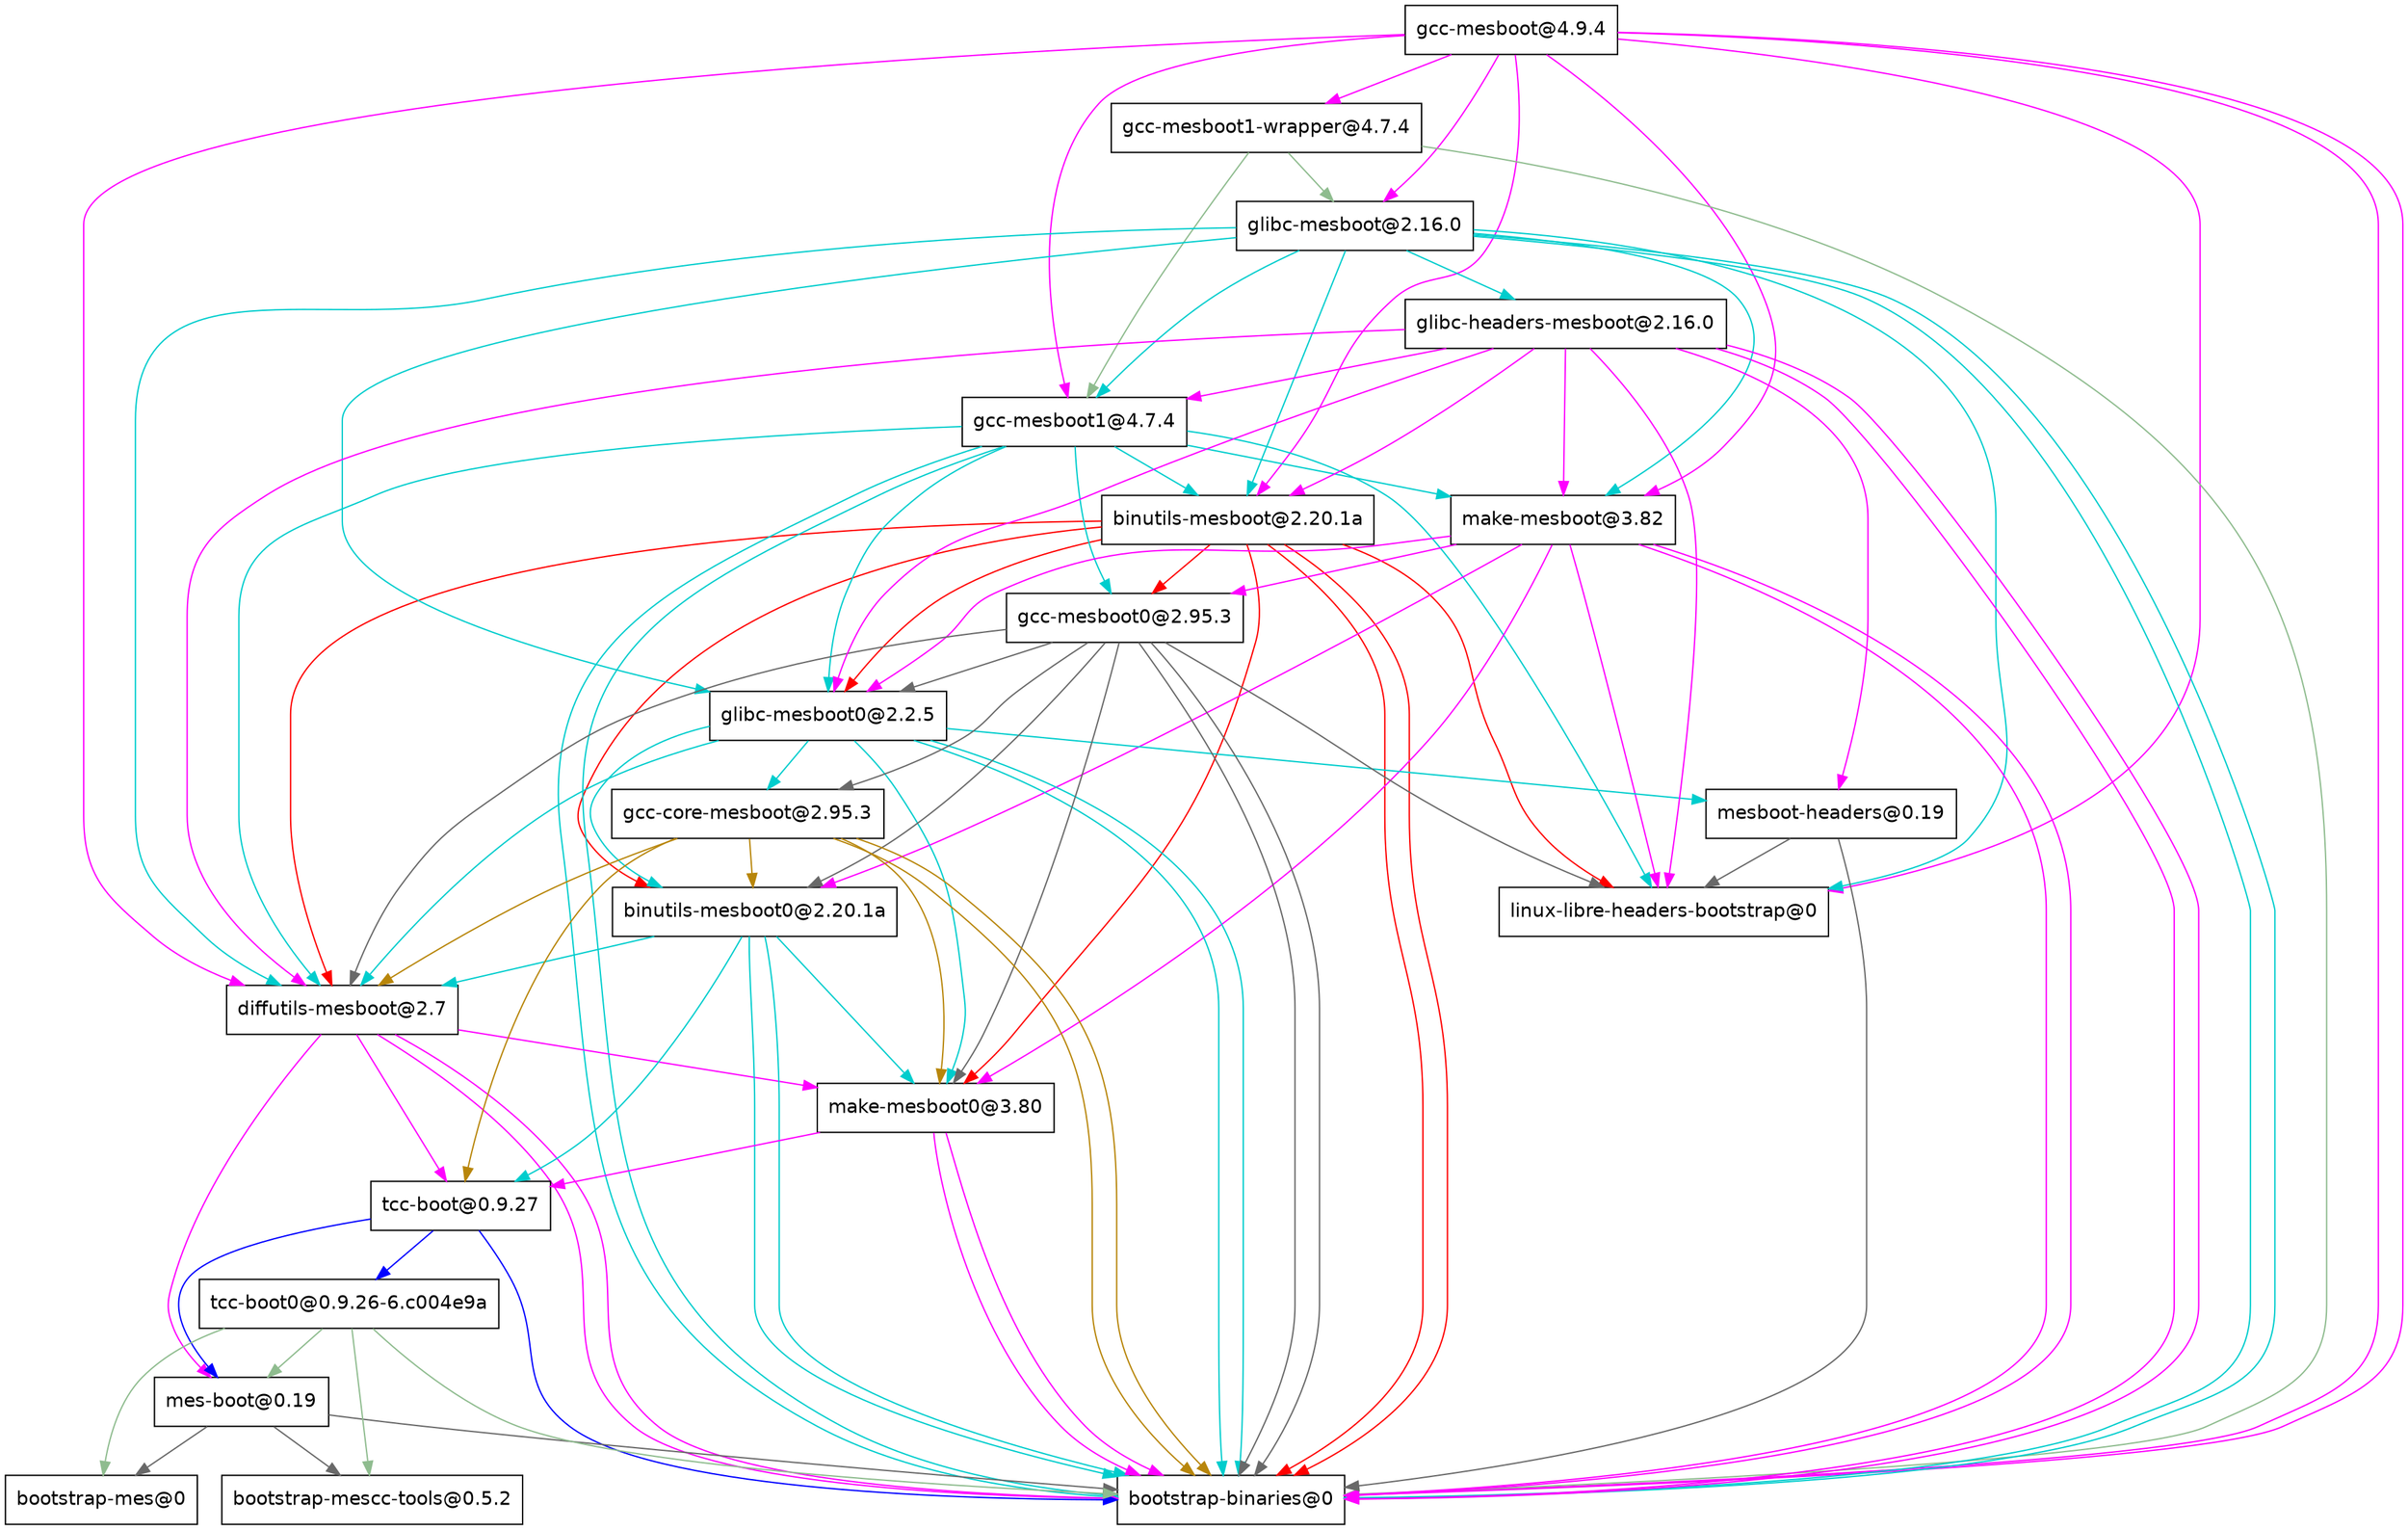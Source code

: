 digraph "Guix bag" {
  "/gnu/store/yyhvgy169sksvcs4mycmnxyl0za465sj-gcc-mesboot-4.9.4.drv" [label = "gcc-mesboot@4.9.4", shape = box, fontname = Helvetica];
  "/gnu/store/yyhvgy169sksvcs4mycmnxyl0za465sj-gcc-mesboot-4.9.4.drv" -> "/gnu/store/rs1ggdq6bmzgjfkfqmkd6a6cxr9437v4-binutils-mesboot-2.20.1a.drv" [color = magenta];
  "/gnu/store/yyhvgy169sksvcs4mycmnxyl0za465sj-gcc-mesboot-4.9.4.drv" -> "/gnu/store/j1kj1qmiv3rg88679bzxxbapgk8gn2qc-gcc-mesboot1-wrapper-4.7.4.drv" [color = magenta];
  "/gnu/store/yyhvgy169sksvcs4mycmnxyl0za465sj-gcc-mesboot-4.9.4.drv" -> "/gnu/store/snivnh2vwkdq9iyim060k5bca3arkmd7-gcc-mesboot1-4.7.4.drv" [color = magenta];
  "/gnu/store/yyhvgy169sksvcs4mycmnxyl0za465sj-gcc-mesboot-4.9.4.drv" -> "/gnu/store/k0c7r9bfmc6a0ji6kl4gfhlppwlzb013-glibc-mesboot-2.16.0.drv" [color = magenta];
  "/gnu/store/yyhvgy169sksvcs4mycmnxyl0za465sj-gcc-mesboot-4.9.4.drv" -> "/gnu/store/sflg089rcki77ay6p1d9p0k1d4g7yni4-bootstrap-binaries-0.drv" [color = magenta];
  "/gnu/store/yyhvgy169sksvcs4mycmnxyl0za465sj-gcc-mesboot-4.9.4.drv" -> "/gnu/store/sflg089rcki77ay6p1d9p0k1d4g7yni4-bootstrap-binaries-0.drv" [color = magenta];
  "/gnu/store/yyhvgy169sksvcs4mycmnxyl0za465sj-gcc-mesboot-4.9.4.drv" -> "/gnu/store/jjhwiiqy26bbz8ljil49j13mw2d60ja1-diffutils-mesboot-2.7.drv" [color = magenta];
  "/gnu/store/yyhvgy169sksvcs4mycmnxyl0za465sj-gcc-mesboot-4.9.4.drv" -> "/gnu/store/ffmmqdgq7wicc3z0xlj9b3w1i9g1z4r1-linux-libre-headers-bootstrap-0.drv" [color = magenta];
  "/gnu/store/yyhvgy169sksvcs4mycmnxyl0za465sj-gcc-mesboot-4.9.4.drv" -> "/gnu/store/m5wqnh0ap50npqy2bivn4b907jqiwfyn-make-mesboot-3.82.drv" [color = magenta];
  "/gnu/store/rs1ggdq6bmzgjfkfqmkd6a6cxr9437v4-binutils-mesboot-2.20.1a.drv" [label = "binutils-mesboot@2.20.1a", shape = box, fontname = Helvetica];
  "/gnu/store/rs1ggdq6bmzgjfkfqmkd6a6cxr9437v4-binutils-mesboot-2.20.1a.drv" -> "/gnu/store/hb7v0ngmiq8097cr5h019qlhixwyfbgn-binutils-mesboot0-2.20.1a.drv" [color = red];
  "/gnu/store/rs1ggdq6bmzgjfkfqmkd6a6cxr9437v4-binutils-mesboot-2.20.1a.drv" -> "/gnu/store/b3znapqr1bjvy35ck6w9g8q18i7azw1a-glibc-mesboot0-2.2.5.drv" [color = red];
  "/gnu/store/rs1ggdq6bmzgjfkfqmkd6a6cxr9437v4-binutils-mesboot-2.20.1a.drv" -> "/gnu/store/0nl531x2qxvhq4rsmjb5w6689f1i9s3b-gcc-mesboot0-2.95.3.drv" [color = red];
  "/gnu/store/rs1ggdq6bmzgjfkfqmkd6a6cxr9437v4-binutils-mesboot-2.20.1a.drv" -> "/gnu/store/sflg089rcki77ay6p1d9p0k1d4g7yni4-bootstrap-binaries-0.drv" [color = red];
  "/gnu/store/rs1ggdq6bmzgjfkfqmkd6a6cxr9437v4-binutils-mesboot-2.20.1a.drv" -> "/gnu/store/sflg089rcki77ay6p1d9p0k1d4g7yni4-bootstrap-binaries-0.drv" [color = red];
  "/gnu/store/rs1ggdq6bmzgjfkfqmkd6a6cxr9437v4-binutils-mesboot-2.20.1a.drv" -> "/gnu/store/jjhwiiqy26bbz8ljil49j13mw2d60ja1-diffutils-mesboot-2.7.drv" [color = red];
  "/gnu/store/rs1ggdq6bmzgjfkfqmkd6a6cxr9437v4-binutils-mesboot-2.20.1a.drv" -> "/gnu/store/ffmmqdgq7wicc3z0xlj9b3w1i9g1z4r1-linux-libre-headers-bootstrap-0.drv" [color = red];
  "/gnu/store/rs1ggdq6bmzgjfkfqmkd6a6cxr9437v4-binutils-mesboot-2.20.1a.drv" -> "/gnu/store/y12rm6j4zb71d7rfm05lp5zsgk3rwx4g-make-mesboot0-3.80.drv" [color = red];
  "/gnu/store/hb7v0ngmiq8097cr5h019qlhixwyfbgn-binutils-mesboot0-2.20.1a.drv" [label = "binutils-mesboot0@2.20.1a", shape = box, fontname = Helvetica];
  "/gnu/store/hb7v0ngmiq8097cr5h019qlhixwyfbgn-binutils-mesboot0-2.20.1a.drv" -> "/gnu/store/a1ff309vviqfm73py9hnssz66ihyl16c-tcc-boot-0.9.27.drv" [color = cyan3];
  "/gnu/store/hb7v0ngmiq8097cr5h019qlhixwyfbgn-binutils-mesboot0-2.20.1a.drv" -> "/gnu/store/sflg089rcki77ay6p1d9p0k1d4g7yni4-bootstrap-binaries-0.drv" [color = cyan3];
  "/gnu/store/hb7v0ngmiq8097cr5h019qlhixwyfbgn-binutils-mesboot0-2.20.1a.drv" -> "/gnu/store/sflg089rcki77ay6p1d9p0k1d4g7yni4-bootstrap-binaries-0.drv" [color = cyan3];
  "/gnu/store/hb7v0ngmiq8097cr5h019qlhixwyfbgn-binutils-mesboot0-2.20.1a.drv" -> "/gnu/store/jjhwiiqy26bbz8ljil49j13mw2d60ja1-diffutils-mesboot-2.7.drv" [color = cyan3];
  "/gnu/store/hb7v0ngmiq8097cr5h019qlhixwyfbgn-binutils-mesboot0-2.20.1a.drv" -> "/gnu/store/y12rm6j4zb71d7rfm05lp5zsgk3rwx4g-make-mesboot0-3.80.drv" [color = cyan3];
  "/gnu/store/a1ff309vviqfm73py9hnssz66ihyl16c-tcc-boot-0.9.27.drv" [label = "tcc-boot@0.9.27", shape = box, fontname = Helvetica];
  "/gnu/store/a1ff309vviqfm73py9hnssz66ihyl16c-tcc-boot-0.9.27.drv" -> "/gnu/store/ba3vgwp3ins7v31g38f7wn0y2wknxbbi-mes-boot-0.19.drv" [color = blue];
  "/gnu/store/a1ff309vviqfm73py9hnssz66ihyl16c-tcc-boot-0.9.27.drv" -> "/gnu/store/3l18gnbldwrkyzgxf9rl0vc3gqgs6vkc-tcc-boot0-0.9.26-6.c004e9a.drv" [color = blue];
  "/gnu/store/a1ff309vviqfm73py9hnssz66ihyl16c-tcc-boot-0.9.27.drv" -> "/gnu/store/sflg089rcki77ay6p1d9p0k1d4g7yni4-bootstrap-binaries-0.drv" [color = blue];
  "/gnu/store/ba3vgwp3ins7v31g38f7wn0y2wknxbbi-mes-boot-0.19.drv" [label = "mes-boot@0.19", shape = box, fontname = Helvetica];
  "/gnu/store/ba3vgwp3ins7v31g38f7wn0y2wknxbbi-mes-boot-0.19.drv" -> "/gnu/store/hyvpkk62xhr6blxmrd0s4cam40n48450-bootstrap-mescc-tools-0.5.2.drv" [color = dimgrey];
  "/gnu/store/ba3vgwp3ins7v31g38f7wn0y2wknxbbi-mes-boot-0.19.drv" -> "/gnu/store/sflg089rcki77ay6p1d9p0k1d4g7yni4-bootstrap-binaries-0.drv" [color = dimgrey];
  "/gnu/store/ba3vgwp3ins7v31g38f7wn0y2wknxbbi-mes-boot-0.19.drv" -> "/gnu/store/z4vssfndi1la67dvadsb4fv85rx5zig0-bootstrap-mes-0.drv" [color = dimgrey];
  "/gnu/store/hyvpkk62xhr6blxmrd0s4cam40n48450-bootstrap-mescc-tools-0.5.2.drv" [label = "bootstrap-mescc-tools@0.5.2", shape = box, fontname = Helvetica];
  "/gnu/store/sflg089rcki77ay6p1d9p0k1d4g7yni4-bootstrap-binaries-0.drv" [label = "bootstrap-binaries@0", shape = box, fontname = Helvetica];
  "/gnu/store/z4vssfndi1la67dvadsb4fv85rx5zig0-bootstrap-mes-0.drv" [label = "bootstrap-mes@0", shape = box, fontname = Helvetica];
  "/gnu/store/3l18gnbldwrkyzgxf9rl0vc3gqgs6vkc-tcc-boot0-0.9.26-6.c004e9a.drv" [label = "tcc-boot0@0.9.26-6.c004e9a", shape = box, fontname = Helvetica];
  "/gnu/store/3l18gnbldwrkyzgxf9rl0vc3gqgs6vkc-tcc-boot0-0.9.26-6.c004e9a.drv" -> "/gnu/store/ba3vgwp3ins7v31g38f7wn0y2wknxbbi-mes-boot-0.19.drv" [color = darkseagreen];
  "/gnu/store/3l18gnbldwrkyzgxf9rl0vc3gqgs6vkc-tcc-boot0-0.9.26-6.c004e9a.drv" -> "/gnu/store/hyvpkk62xhr6blxmrd0s4cam40n48450-bootstrap-mescc-tools-0.5.2.drv" [color = darkseagreen];
  "/gnu/store/3l18gnbldwrkyzgxf9rl0vc3gqgs6vkc-tcc-boot0-0.9.26-6.c004e9a.drv" -> "/gnu/store/sflg089rcki77ay6p1d9p0k1d4g7yni4-bootstrap-binaries-0.drv" [color = darkseagreen];
  "/gnu/store/3l18gnbldwrkyzgxf9rl0vc3gqgs6vkc-tcc-boot0-0.9.26-6.c004e9a.drv" -> "/gnu/store/z4vssfndi1la67dvadsb4fv85rx5zig0-bootstrap-mes-0.drv" [color = darkseagreen];
  "/gnu/store/jjhwiiqy26bbz8ljil49j13mw2d60ja1-diffutils-mesboot-2.7.drv" [label = "diffutils-mesboot@2.7", shape = box, fontname = Helvetica];
  "/gnu/store/jjhwiiqy26bbz8ljil49j13mw2d60ja1-diffutils-mesboot-2.7.drv" -> "/gnu/store/ba3vgwp3ins7v31g38f7wn0y2wknxbbi-mes-boot-0.19.drv" [color = magenta];
  "/gnu/store/jjhwiiqy26bbz8ljil49j13mw2d60ja1-diffutils-mesboot-2.7.drv" -> "/gnu/store/a1ff309vviqfm73py9hnssz66ihyl16c-tcc-boot-0.9.27.drv" [color = magenta];
  "/gnu/store/jjhwiiqy26bbz8ljil49j13mw2d60ja1-diffutils-mesboot-2.7.drv" -> "/gnu/store/sflg089rcki77ay6p1d9p0k1d4g7yni4-bootstrap-binaries-0.drv" [color = magenta];
  "/gnu/store/jjhwiiqy26bbz8ljil49j13mw2d60ja1-diffutils-mesboot-2.7.drv" -> "/gnu/store/sflg089rcki77ay6p1d9p0k1d4g7yni4-bootstrap-binaries-0.drv" [color = magenta];
  "/gnu/store/jjhwiiqy26bbz8ljil49j13mw2d60ja1-diffutils-mesboot-2.7.drv" -> "/gnu/store/y12rm6j4zb71d7rfm05lp5zsgk3rwx4g-make-mesboot0-3.80.drv" [color = magenta];
  "/gnu/store/y12rm6j4zb71d7rfm05lp5zsgk3rwx4g-make-mesboot0-3.80.drv" [label = "make-mesboot0@3.80", shape = box, fontname = Helvetica];
  "/gnu/store/y12rm6j4zb71d7rfm05lp5zsgk3rwx4g-make-mesboot0-3.80.drv" -> "/gnu/store/a1ff309vviqfm73py9hnssz66ihyl16c-tcc-boot-0.9.27.drv" [color = magenta];
  "/gnu/store/y12rm6j4zb71d7rfm05lp5zsgk3rwx4g-make-mesboot0-3.80.drv" -> "/gnu/store/sflg089rcki77ay6p1d9p0k1d4g7yni4-bootstrap-binaries-0.drv" [color = magenta];
  "/gnu/store/y12rm6j4zb71d7rfm05lp5zsgk3rwx4g-make-mesboot0-3.80.drv" -> "/gnu/store/sflg089rcki77ay6p1d9p0k1d4g7yni4-bootstrap-binaries-0.drv" [color = magenta];
  "/gnu/store/b3znapqr1bjvy35ck6w9g8q18i7azw1a-glibc-mesboot0-2.2.5.drv" [label = "glibc-mesboot0@2.2.5", shape = box, fontname = Helvetica];
  "/gnu/store/b3znapqr1bjvy35ck6w9g8q18i7azw1a-glibc-mesboot0-2.2.5.drv" -> "/gnu/store/hb7v0ngmiq8097cr5h019qlhixwyfbgn-binutils-mesboot0-2.20.1a.drv" [color = cyan3];
  "/gnu/store/b3znapqr1bjvy35ck6w9g8q18i7azw1a-glibc-mesboot0-2.2.5.drv" -> "/gnu/store/dc08x4icyp3vhi3b6gkrpcvclhhb4bs1-gcc-core-mesboot-2.95.3.drv" [color = cyan3];
  "/gnu/store/b3znapqr1bjvy35ck6w9g8q18i7azw1a-glibc-mesboot0-2.2.5.drv" -> "/gnu/store/sflg089rcki77ay6p1d9p0k1d4g7yni4-bootstrap-binaries-0.drv" [color = cyan3];
  "/gnu/store/b3znapqr1bjvy35ck6w9g8q18i7azw1a-glibc-mesboot0-2.2.5.drv" -> "/gnu/store/sflg089rcki77ay6p1d9p0k1d4g7yni4-bootstrap-binaries-0.drv" [color = cyan3];
  "/gnu/store/b3znapqr1bjvy35ck6w9g8q18i7azw1a-glibc-mesboot0-2.2.5.drv" -> "/gnu/store/jjhwiiqy26bbz8ljil49j13mw2d60ja1-diffutils-mesboot-2.7.drv" [color = cyan3];
  "/gnu/store/b3znapqr1bjvy35ck6w9g8q18i7azw1a-glibc-mesboot0-2.2.5.drv" -> "/gnu/store/s31k70hy4hgyvissrwimx2s837494hvg-mesboot-headers-0.19.drv" [color = cyan3];
  "/gnu/store/b3znapqr1bjvy35ck6w9g8q18i7azw1a-glibc-mesboot0-2.2.5.drv" -> "/gnu/store/y12rm6j4zb71d7rfm05lp5zsgk3rwx4g-make-mesboot0-3.80.drv" [color = cyan3];
  "/gnu/store/dc08x4icyp3vhi3b6gkrpcvclhhb4bs1-gcc-core-mesboot-2.95.3.drv" [label = "gcc-core-mesboot@2.95.3", shape = box, fontname = Helvetica];
  "/gnu/store/dc08x4icyp3vhi3b6gkrpcvclhhb4bs1-gcc-core-mesboot-2.95.3.drv" -> "/gnu/store/hb7v0ngmiq8097cr5h019qlhixwyfbgn-binutils-mesboot0-2.20.1a.drv" [color = darkgoldenrod];
  "/gnu/store/dc08x4icyp3vhi3b6gkrpcvclhhb4bs1-gcc-core-mesboot-2.95.3.drv" -> "/gnu/store/a1ff309vviqfm73py9hnssz66ihyl16c-tcc-boot-0.9.27.drv" [color = darkgoldenrod];
  "/gnu/store/dc08x4icyp3vhi3b6gkrpcvclhhb4bs1-gcc-core-mesboot-2.95.3.drv" -> "/gnu/store/sflg089rcki77ay6p1d9p0k1d4g7yni4-bootstrap-binaries-0.drv" [color = darkgoldenrod];
  "/gnu/store/dc08x4icyp3vhi3b6gkrpcvclhhb4bs1-gcc-core-mesboot-2.95.3.drv" -> "/gnu/store/sflg089rcki77ay6p1d9p0k1d4g7yni4-bootstrap-binaries-0.drv" [color = darkgoldenrod];
  "/gnu/store/dc08x4icyp3vhi3b6gkrpcvclhhb4bs1-gcc-core-mesboot-2.95.3.drv" -> "/gnu/store/jjhwiiqy26bbz8ljil49j13mw2d60ja1-diffutils-mesboot-2.7.drv" [color = darkgoldenrod];
  "/gnu/store/dc08x4icyp3vhi3b6gkrpcvclhhb4bs1-gcc-core-mesboot-2.95.3.drv" -> "/gnu/store/y12rm6j4zb71d7rfm05lp5zsgk3rwx4g-make-mesboot0-3.80.drv" [color = darkgoldenrod];
  "/gnu/store/s31k70hy4hgyvissrwimx2s837494hvg-mesboot-headers-0.19.drv" [label = "mesboot-headers@0.19", shape = box, fontname = Helvetica];
  "/gnu/store/s31k70hy4hgyvissrwimx2s837494hvg-mesboot-headers-0.19.drv" -> "/gnu/store/sflg089rcki77ay6p1d9p0k1d4g7yni4-bootstrap-binaries-0.drv" [color = dimgrey];
  "/gnu/store/s31k70hy4hgyvissrwimx2s837494hvg-mesboot-headers-0.19.drv" -> "/gnu/store/ffmmqdgq7wicc3z0xlj9b3w1i9g1z4r1-linux-libre-headers-bootstrap-0.drv" [color = dimgrey];
  "/gnu/store/ffmmqdgq7wicc3z0xlj9b3w1i9g1z4r1-linux-libre-headers-bootstrap-0.drv" [label = "linux-libre-headers-bootstrap@0", shape = box, fontname = Helvetica];
  "/gnu/store/0nl531x2qxvhq4rsmjb5w6689f1i9s3b-gcc-mesboot0-2.95.3.drv" [label = "gcc-mesboot0@2.95.3", shape = box, fontname = Helvetica];
  "/gnu/store/0nl531x2qxvhq4rsmjb5w6689f1i9s3b-gcc-mesboot0-2.95.3.drv" -> "/gnu/store/hb7v0ngmiq8097cr5h019qlhixwyfbgn-binutils-mesboot0-2.20.1a.drv" [color = dimgrey];
  "/gnu/store/0nl531x2qxvhq4rsmjb5w6689f1i9s3b-gcc-mesboot0-2.95.3.drv" -> "/gnu/store/dc08x4icyp3vhi3b6gkrpcvclhhb4bs1-gcc-core-mesboot-2.95.3.drv" [color = dimgrey];
  "/gnu/store/0nl531x2qxvhq4rsmjb5w6689f1i9s3b-gcc-mesboot0-2.95.3.drv" -> "/gnu/store/b3znapqr1bjvy35ck6w9g8q18i7azw1a-glibc-mesboot0-2.2.5.drv" [color = dimgrey];
  "/gnu/store/0nl531x2qxvhq4rsmjb5w6689f1i9s3b-gcc-mesboot0-2.95.3.drv" -> "/gnu/store/sflg089rcki77ay6p1d9p0k1d4g7yni4-bootstrap-binaries-0.drv" [color = dimgrey];
  "/gnu/store/0nl531x2qxvhq4rsmjb5w6689f1i9s3b-gcc-mesboot0-2.95.3.drv" -> "/gnu/store/sflg089rcki77ay6p1d9p0k1d4g7yni4-bootstrap-binaries-0.drv" [color = dimgrey];
  "/gnu/store/0nl531x2qxvhq4rsmjb5w6689f1i9s3b-gcc-mesboot0-2.95.3.drv" -> "/gnu/store/jjhwiiqy26bbz8ljil49j13mw2d60ja1-diffutils-mesboot-2.7.drv" [color = dimgrey];
  "/gnu/store/0nl531x2qxvhq4rsmjb5w6689f1i9s3b-gcc-mesboot0-2.95.3.drv" -> "/gnu/store/ffmmqdgq7wicc3z0xlj9b3w1i9g1z4r1-linux-libre-headers-bootstrap-0.drv" [color = dimgrey];
  "/gnu/store/0nl531x2qxvhq4rsmjb5w6689f1i9s3b-gcc-mesboot0-2.95.3.drv" -> "/gnu/store/y12rm6j4zb71d7rfm05lp5zsgk3rwx4g-make-mesboot0-3.80.drv" [color = dimgrey];
  "/gnu/store/j1kj1qmiv3rg88679bzxxbapgk8gn2qc-gcc-mesboot1-wrapper-4.7.4.drv" [label = "gcc-mesboot1-wrapper@4.7.4", shape = box, fontname = Helvetica];
  "/gnu/store/j1kj1qmiv3rg88679bzxxbapgk8gn2qc-gcc-mesboot1-wrapper-4.7.4.drv" -> "/gnu/store/sflg089rcki77ay6p1d9p0k1d4g7yni4-bootstrap-binaries-0.drv" [color = darkseagreen];
  "/gnu/store/j1kj1qmiv3rg88679bzxxbapgk8gn2qc-gcc-mesboot1-wrapper-4.7.4.drv" -> "/gnu/store/k0c7r9bfmc6a0ji6kl4gfhlppwlzb013-glibc-mesboot-2.16.0.drv" [color = darkseagreen];
  "/gnu/store/j1kj1qmiv3rg88679bzxxbapgk8gn2qc-gcc-mesboot1-wrapper-4.7.4.drv" -> "/gnu/store/snivnh2vwkdq9iyim060k5bca3arkmd7-gcc-mesboot1-4.7.4.drv" [color = darkseagreen];
  "/gnu/store/k0c7r9bfmc6a0ji6kl4gfhlppwlzb013-glibc-mesboot-2.16.0.drv" [label = "glibc-mesboot@2.16.0", shape = box, fontname = Helvetica];
  "/gnu/store/k0c7r9bfmc6a0ji6kl4gfhlppwlzb013-glibc-mesboot-2.16.0.drv" -> "/gnu/store/rs1ggdq6bmzgjfkfqmkd6a6cxr9437v4-binutils-mesboot-2.20.1a.drv" [color = cyan3];
  "/gnu/store/k0c7r9bfmc6a0ji6kl4gfhlppwlzb013-glibc-mesboot-2.16.0.drv" -> "/gnu/store/b3znapqr1bjvy35ck6w9g8q18i7azw1a-glibc-mesboot0-2.2.5.drv" [color = cyan3];
  "/gnu/store/k0c7r9bfmc6a0ji6kl4gfhlppwlzb013-glibc-mesboot-2.16.0.drv" -> "/gnu/store/i8mwdv9j384qnwb7ipz92a7jb25yw5cw-glibc-headers-mesboot-2.16.0.drv" [color = cyan3];
  "/gnu/store/k0c7r9bfmc6a0ji6kl4gfhlppwlzb013-glibc-mesboot-2.16.0.drv" -> "/gnu/store/snivnh2vwkdq9iyim060k5bca3arkmd7-gcc-mesboot1-4.7.4.drv" [color = cyan3];
  "/gnu/store/k0c7r9bfmc6a0ji6kl4gfhlppwlzb013-glibc-mesboot-2.16.0.drv" -> "/gnu/store/sflg089rcki77ay6p1d9p0k1d4g7yni4-bootstrap-binaries-0.drv" [color = cyan3];
  "/gnu/store/k0c7r9bfmc6a0ji6kl4gfhlppwlzb013-glibc-mesboot-2.16.0.drv" -> "/gnu/store/sflg089rcki77ay6p1d9p0k1d4g7yni4-bootstrap-binaries-0.drv" [color = cyan3];
  "/gnu/store/k0c7r9bfmc6a0ji6kl4gfhlppwlzb013-glibc-mesboot-2.16.0.drv" -> "/gnu/store/jjhwiiqy26bbz8ljil49j13mw2d60ja1-diffutils-mesboot-2.7.drv" [color = cyan3];
  "/gnu/store/k0c7r9bfmc6a0ji6kl4gfhlppwlzb013-glibc-mesboot-2.16.0.drv" -> "/gnu/store/ffmmqdgq7wicc3z0xlj9b3w1i9g1z4r1-linux-libre-headers-bootstrap-0.drv" [color = cyan3];
  "/gnu/store/k0c7r9bfmc6a0ji6kl4gfhlppwlzb013-glibc-mesboot-2.16.0.drv" -> "/gnu/store/m5wqnh0ap50npqy2bivn4b907jqiwfyn-make-mesboot-3.82.drv" [color = cyan3];
  "/gnu/store/i8mwdv9j384qnwb7ipz92a7jb25yw5cw-glibc-headers-mesboot-2.16.0.drv" [label = "glibc-headers-mesboot@2.16.0", shape = box, fontname = Helvetica];
  "/gnu/store/i8mwdv9j384qnwb7ipz92a7jb25yw5cw-glibc-headers-mesboot-2.16.0.drv" -> "/gnu/store/rs1ggdq6bmzgjfkfqmkd6a6cxr9437v4-binutils-mesboot-2.20.1a.drv" [color = magenta];
  "/gnu/store/i8mwdv9j384qnwb7ipz92a7jb25yw5cw-glibc-headers-mesboot-2.16.0.drv" -> "/gnu/store/b3znapqr1bjvy35ck6w9g8q18i7azw1a-glibc-mesboot0-2.2.5.drv" [color = magenta];
  "/gnu/store/i8mwdv9j384qnwb7ipz92a7jb25yw5cw-glibc-headers-mesboot-2.16.0.drv" -> "/gnu/store/snivnh2vwkdq9iyim060k5bca3arkmd7-gcc-mesboot1-4.7.4.drv" [color = magenta];
  "/gnu/store/i8mwdv9j384qnwb7ipz92a7jb25yw5cw-glibc-headers-mesboot-2.16.0.drv" -> "/gnu/store/s31k70hy4hgyvissrwimx2s837494hvg-mesboot-headers-0.19.drv" [color = magenta];
  "/gnu/store/i8mwdv9j384qnwb7ipz92a7jb25yw5cw-glibc-headers-mesboot-2.16.0.drv" -> "/gnu/store/sflg089rcki77ay6p1d9p0k1d4g7yni4-bootstrap-binaries-0.drv" [color = magenta];
  "/gnu/store/i8mwdv9j384qnwb7ipz92a7jb25yw5cw-glibc-headers-mesboot-2.16.0.drv" -> "/gnu/store/sflg089rcki77ay6p1d9p0k1d4g7yni4-bootstrap-binaries-0.drv" [color = magenta];
  "/gnu/store/i8mwdv9j384qnwb7ipz92a7jb25yw5cw-glibc-headers-mesboot-2.16.0.drv" -> "/gnu/store/jjhwiiqy26bbz8ljil49j13mw2d60ja1-diffutils-mesboot-2.7.drv" [color = magenta];
  "/gnu/store/i8mwdv9j384qnwb7ipz92a7jb25yw5cw-glibc-headers-mesboot-2.16.0.drv" -> "/gnu/store/ffmmqdgq7wicc3z0xlj9b3w1i9g1z4r1-linux-libre-headers-bootstrap-0.drv" [color = magenta];
  "/gnu/store/i8mwdv9j384qnwb7ipz92a7jb25yw5cw-glibc-headers-mesboot-2.16.0.drv" -> "/gnu/store/m5wqnh0ap50npqy2bivn4b907jqiwfyn-make-mesboot-3.82.drv" [color = magenta];
  "/gnu/store/snivnh2vwkdq9iyim060k5bca3arkmd7-gcc-mesboot1-4.7.4.drv" [label = "gcc-mesboot1@4.7.4", shape = box, fontname = Helvetica];
  "/gnu/store/snivnh2vwkdq9iyim060k5bca3arkmd7-gcc-mesboot1-4.7.4.drv" -> "/gnu/store/rs1ggdq6bmzgjfkfqmkd6a6cxr9437v4-binutils-mesboot-2.20.1a.drv" [color = cyan3];
  "/gnu/store/snivnh2vwkdq9iyim060k5bca3arkmd7-gcc-mesboot1-4.7.4.drv" -> "/gnu/store/0nl531x2qxvhq4rsmjb5w6689f1i9s3b-gcc-mesboot0-2.95.3.drv" [color = cyan3];
  "/gnu/store/snivnh2vwkdq9iyim060k5bca3arkmd7-gcc-mesboot1-4.7.4.drv" -> "/gnu/store/b3znapqr1bjvy35ck6w9g8q18i7azw1a-glibc-mesboot0-2.2.5.drv" [color = cyan3];
  "/gnu/store/snivnh2vwkdq9iyim060k5bca3arkmd7-gcc-mesboot1-4.7.4.drv" -> "/gnu/store/sflg089rcki77ay6p1d9p0k1d4g7yni4-bootstrap-binaries-0.drv" [color = cyan3];
  "/gnu/store/snivnh2vwkdq9iyim060k5bca3arkmd7-gcc-mesboot1-4.7.4.drv" -> "/gnu/store/sflg089rcki77ay6p1d9p0k1d4g7yni4-bootstrap-binaries-0.drv" [color = cyan3];
  "/gnu/store/snivnh2vwkdq9iyim060k5bca3arkmd7-gcc-mesboot1-4.7.4.drv" -> "/gnu/store/jjhwiiqy26bbz8ljil49j13mw2d60ja1-diffutils-mesboot-2.7.drv" [color = cyan3];
  "/gnu/store/snivnh2vwkdq9iyim060k5bca3arkmd7-gcc-mesboot1-4.7.4.drv" -> "/gnu/store/ffmmqdgq7wicc3z0xlj9b3w1i9g1z4r1-linux-libre-headers-bootstrap-0.drv" [color = cyan3];
  "/gnu/store/snivnh2vwkdq9iyim060k5bca3arkmd7-gcc-mesboot1-4.7.4.drv" -> "/gnu/store/m5wqnh0ap50npqy2bivn4b907jqiwfyn-make-mesboot-3.82.drv" [color = cyan3];
  "/gnu/store/m5wqnh0ap50npqy2bivn4b907jqiwfyn-make-mesboot-3.82.drv" [label = "make-mesboot@3.82", shape = box, fontname = Helvetica];
  "/gnu/store/m5wqnh0ap50npqy2bivn4b907jqiwfyn-make-mesboot-3.82.drv" -> "/gnu/store/hb7v0ngmiq8097cr5h019qlhixwyfbgn-binutils-mesboot0-2.20.1a.drv" [color = magenta];
  "/gnu/store/m5wqnh0ap50npqy2bivn4b907jqiwfyn-make-mesboot-3.82.drv" -> "/gnu/store/b3znapqr1bjvy35ck6w9g8q18i7azw1a-glibc-mesboot0-2.2.5.drv" [color = magenta];
  "/gnu/store/m5wqnh0ap50npqy2bivn4b907jqiwfyn-make-mesboot-3.82.drv" -> "/gnu/store/0nl531x2qxvhq4rsmjb5w6689f1i9s3b-gcc-mesboot0-2.95.3.drv" [color = magenta];
  "/gnu/store/m5wqnh0ap50npqy2bivn4b907jqiwfyn-make-mesboot-3.82.drv" -> "/gnu/store/y12rm6j4zb71d7rfm05lp5zsgk3rwx4g-make-mesboot0-3.80.drv" [color = magenta];
  "/gnu/store/m5wqnh0ap50npqy2bivn4b907jqiwfyn-make-mesboot-3.82.drv" -> "/gnu/store/sflg089rcki77ay6p1d9p0k1d4g7yni4-bootstrap-binaries-0.drv" [color = magenta];
  "/gnu/store/m5wqnh0ap50npqy2bivn4b907jqiwfyn-make-mesboot-3.82.drv" -> "/gnu/store/sflg089rcki77ay6p1d9p0k1d4g7yni4-bootstrap-binaries-0.drv" [color = magenta];
  "/gnu/store/m5wqnh0ap50npqy2bivn4b907jqiwfyn-make-mesboot-3.82.drv" -> "/gnu/store/ffmmqdgq7wicc3z0xlj9b3w1i9g1z4r1-linux-libre-headers-bootstrap-0.drv" [color = magenta];

}
